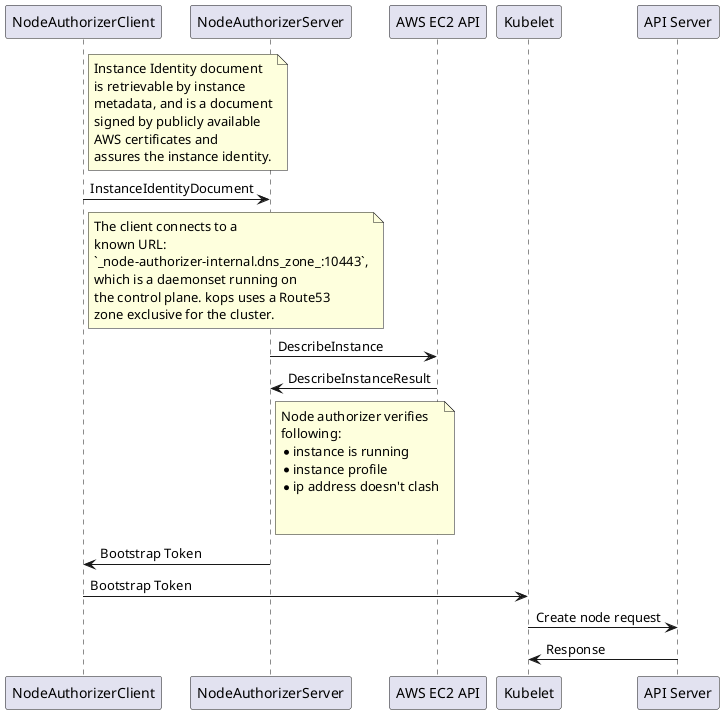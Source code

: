 @startuml kops-bootstrap
note right of "NodeAuthorizerClient"
Instance Identity document
is retrievable by instance
metadata, and is a document
signed by publicly available
AWS certificates and
assures the instance identity.
endnote
NodeAuthorizerClient -> "NodeAuthorizerServer": InstanceIdentityDocument
note right of NodeAuthorizerClient
The client connects to a
known URL:
`_node-authorizer-internal.dns_zone_:10443`,
which is a daemonset running on
the control plane. kops uses a Route53
zone exclusive for the cluster.
end note
"NodeAuthorizerServer" -> "AWS EC2 API": DescribeInstance
"AWS EC2 API" -> "NodeAuthorizerServer": DescribeInstanceResult
note right of "NodeAuthorizerServer"
Node authorizer verifies
following:
* instance is running
* instance profile
* ip address doesn't clash


endnote
"NodeAuthorizerServer" -> "NodeAuthorizerClient": Bootstrap Token
"NodeAuthorizerClient" -> "Kubelet": Bootstrap Token
"Kubelet" -> "API Server": Create node request
"API Server" -> Kubelet: Response
@enduml
